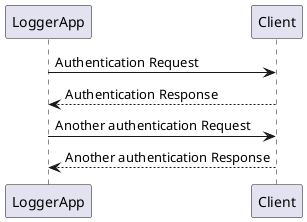 @startuml Sequence Diagram
LoggerApp -> Client: Authentication Request
Client --> LoggerApp: Authentication Response

LoggerApp -> Client: Another authentication Request
LoggerApp <-- Client: Another authentication Response
@enduml